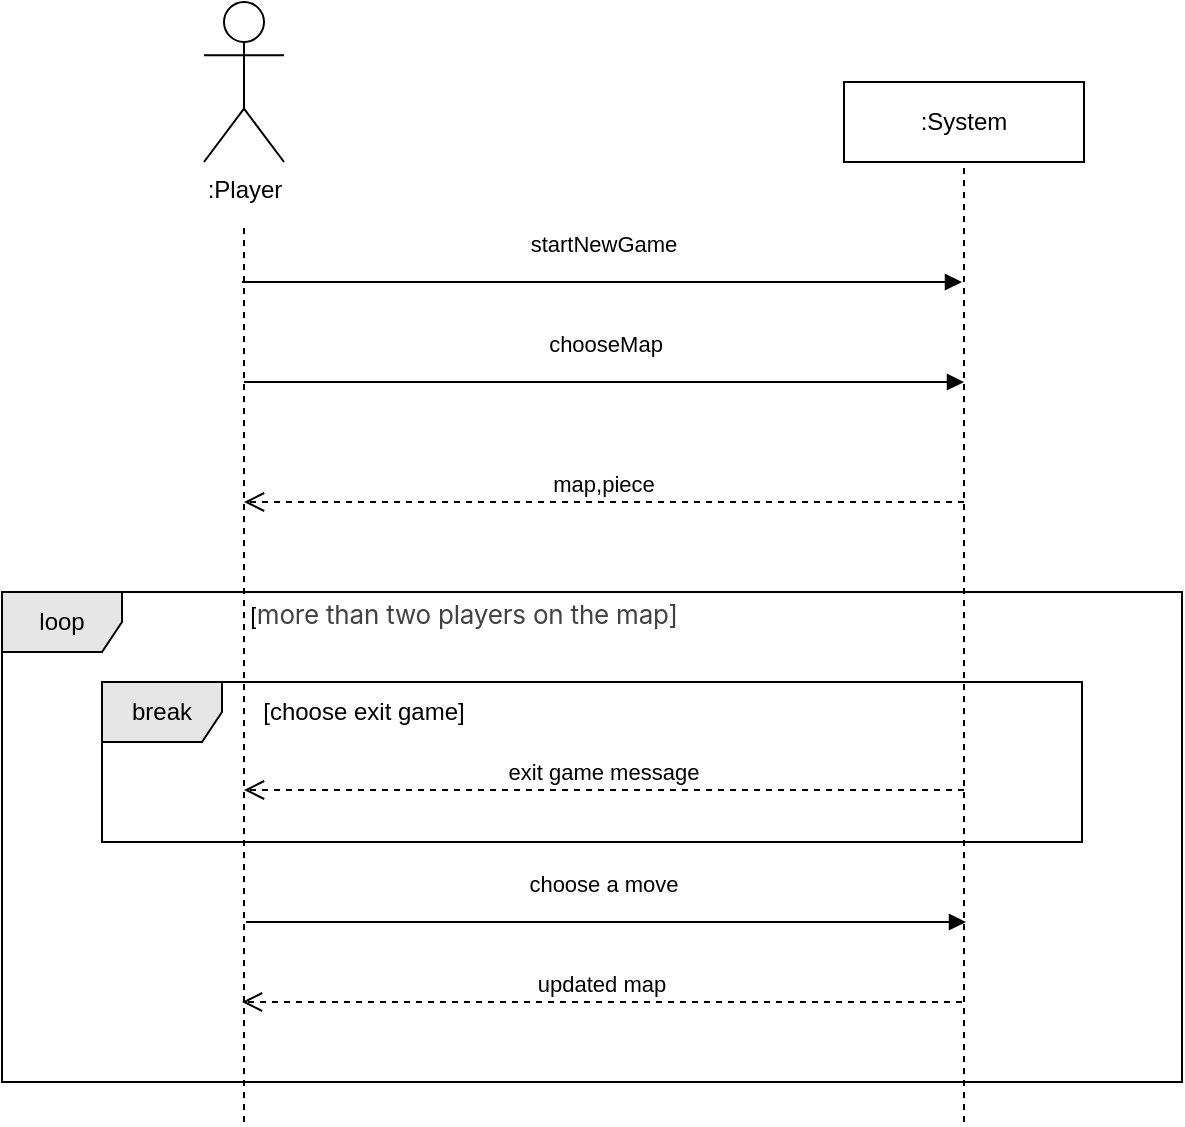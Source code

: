 <mxfile version="19.0.0" type="github">
  <diagram id="kgpKYQtTHZ0yAKxKKP6v" name="SystemSequenceDiagram">
    <mxGraphModel dx="952" dy="783" grid="1" gridSize="10" guides="1" tooltips="1" connect="1" arrows="1" fold="1" page="1" pageScale="1" pageWidth="827" pageHeight="1169" math="0" shadow="0">
      <root>
        <mxCell id="0" />
        <mxCell id="1" parent="0" />
        <mxCell id="3nuBFxr9cyL0pnOWT2aG-7" value="map,piece" style="verticalAlign=bottom;endArrow=open;dashed=1;endSize=8;exitX=0;exitY=0.95;shadow=0;strokeWidth=1;" parent="1" edge="1">
          <mxGeometry relative="1" as="geometry">
            <mxPoint x="240" y="370" as="targetPoint" />
            <mxPoint x="600" y="370" as="sourcePoint" />
          </mxGeometry>
        </mxCell>
        <mxCell id="3nuBFxr9cyL0pnOWT2aG-8" value="startNewGame" style="verticalAlign=bottom;endArrow=block;shadow=0;strokeWidth=1;" parent="1" edge="1">
          <mxGeometry x="0.006" y="10" relative="1" as="geometry">
            <mxPoint x="239" y="260" as="sourcePoint" />
            <mxPoint x="599" y="260" as="targetPoint" />
            <mxPoint as="offset" />
          </mxGeometry>
        </mxCell>
        <mxCell id="B7aIQlRz-73fioRdxHlz-1" value=":Player" style="shape=umlActor;verticalLabelPosition=bottom;verticalAlign=top;html=1;" vertex="1" parent="1">
          <mxGeometry x="220" y="120" width="40" height="80" as="geometry" />
        </mxCell>
        <mxCell id="B7aIQlRz-73fioRdxHlz-5" value=":System" style="rounded=0;whiteSpace=wrap;html=1;" vertex="1" parent="1">
          <mxGeometry x="540" y="160" width="120" height="40" as="geometry" />
        </mxCell>
        <mxCell id="B7aIQlRz-73fioRdxHlz-6" value="" style="endArrow=none;dashed=1;html=1;rounded=0;" edge="1" parent="1">
          <mxGeometry width="50" height="50" relative="1" as="geometry">
            <mxPoint x="240" y="680" as="sourcePoint" />
            <mxPoint x="240" y="230" as="targetPoint" />
          </mxGeometry>
        </mxCell>
        <mxCell id="B7aIQlRz-73fioRdxHlz-7" value="" style="endArrow=none;dashed=1;html=1;rounded=0;entryX=0.5;entryY=1;entryDx=0;entryDy=0;" edge="1" parent="1" target="B7aIQlRz-73fioRdxHlz-5">
          <mxGeometry width="50" height="50" relative="1" as="geometry">
            <mxPoint x="600" y="680" as="sourcePoint" />
            <mxPoint x="600" y="230" as="targetPoint" />
          </mxGeometry>
        </mxCell>
        <mxCell id="B7aIQlRz-73fioRdxHlz-8" value="chooseMap" style="verticalAlign=bottom;endArrow=block;shadow=0;strokeWidth=1;" edge="1" parent="1">
          <mxGeometry x="0.006" y="10" relative="1" as="geometry">
            <mxPoint x="240" y="310" as="sourcePoint" />
            <mxPoint x="600" y="310" as="targetPoint" />
            <mxPoint as="offset" />
          </mxGeometry>
        </mxCell>
        <mxCell id="B7aIQlRz-73fioRdxHlz-9" value="break" style="shape=umlFrame;whiteSpace=wrap;html=1;fillColor=#E6E6E6;" vertex="1" parent="1">
          <mxGeometry x="169" y="460" width="490" height="80" as="geometry" />
        </mxCell>
        <mxCell id="B7aIQlRz-73fioRdxHlz-10" value="[choose exit game]" style="text;html=1;strokeColor=none;fillColor=none;align=center;verticalAlign=middle;whiteSpace=wrap;rounded=0;" vertex="1" parent="1">
          <mxGeometry x="230" y="460" width="140" height="30" as="geometry" />
        </mxCell>
        <mxCell id="B7aIQlRz-73fioRdxHlz-11" value="exit game message" style="verticalAlign=bottom;endArrow=open;dashed=1;endSize=8;exitX=0;exitY=0.95;shadow=0;strokeWidth=1;" edge="1" parent="1">
          <mxGeometry relative="1" as="geometry">
            <mxPoint x="240" y="514" as="targetPoint" />
            <mxPoint x="600" y="514" as="sourcePoint" />
          </mxGeometry>
        </mxCell>
        <mxCell id="B7aIQlRz-73fioRdxHlz-12" value="loop" style="shape=umlFrame;whiteSpace=wrap;html=1;fillColor=#E6E6E6;" vertex="1" parent="1">
          <mxGeometry x="119" y="415" width="590" height="245" as="geometry" />
        </mxCell>
        <mxCell id="B7aIQlRz-73fioRdxHlz-13" value="&lt;div style=&quot;text-align: center;&quot;&gt;&lt;span style=&quot;text-align: start; background-color: rgb(248, 249, 250);&quot;&gt;[&lt;/span&gt;&lt;span style=&quot;background-color: rgb(255, 255, 255); color: rgb(66, 66, 66); font-family: -apple-system, BlinkMacSystemFont, &amp;quot;Malgun Gothic&amp;quot;, &amp;quot;맑은 고딕&amp;quot;, helvetica, &amp;quot;Apple SD Gothic Neo&amp;quot;, helvetica, &amp;quot;나눔바른고딕 옛한글&amp;quot;, &amp;quot;NanumBarunGothic YetHangul&amp;quot;, sans-serif; font-size: 13px; letter-spacing: -0.1px; text-align: start;&quot;&gt;more than two players on the map]&lt;/span&gt;&lt;/div&gt;" style="text;html=1;strokeColor=none;fillColor=none;align=center;verticalAlign=middle;whiteSpace=wrap;rounded=0;" vertex="1" parent="1">
          <mxGeometry x="195" y="411" width="310" height="30" as="geometry" />
        </mxCell>
        <mxCell id="B7aIQlRz-73fioRdxHlz-14" value="choose a move" style="verticalAlign=bottom;endArrow=block;shadow=0;strokeWidth=1;" edge="1" parent="1">
          <mxGeometry x="-0.006" y="10" relative="1" as="geometry">
            <mxPoint x="241" y="580" as="sourcePoint" />
            <mxPoint x="601" y="580" as="targetPoint" />
            <mxPoint as="offset" />
          </mxGeometry>
        </mxCell>
        <mxCell id="B7aIQlRz-73fioRdxHlz-15" value="updated map" style="verticalAlign=bottom;endArrow=open;dashed=1;endSize=8;exitX=0;exitY=0.95;shadow=0;strokeWidth=1;" edge="1" parent="1">
          <mxGeometry relative="1" as="geometry">
            <mxPoint x="239" y="620" as="targetPoint" />
            <mxPoint x="599" y="620" as="sourcePoint" />
          </mxGeometry>
        </mxCell>
      </root>
    </mxGraphModel>
  </diagram>
</mxfile>
